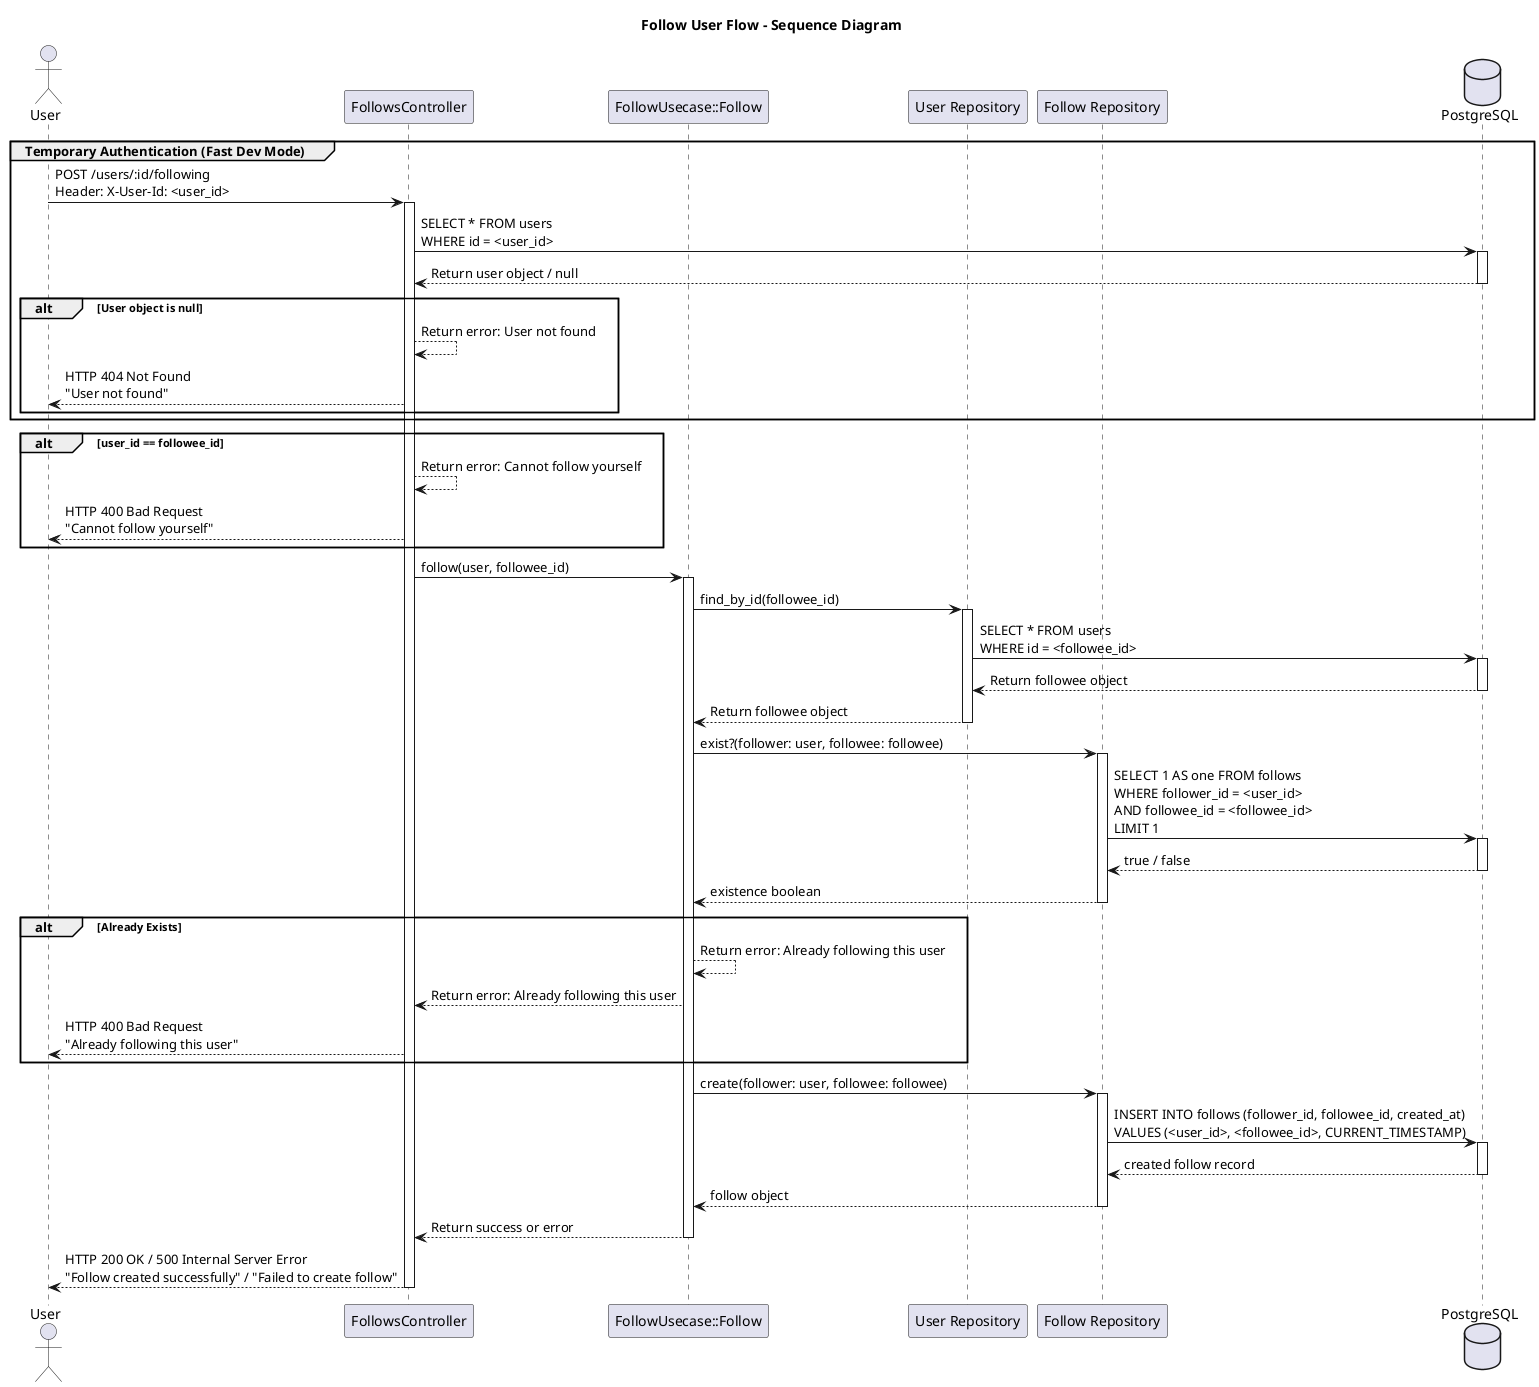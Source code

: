 @startuml Following
title Follow User Flow - Sequence Diagram

/' Define actors and components '/
actor User
participant "FollowsController" as Controller
participant "FollowUsecase::Follow" as Usecase
participant "User Repository" as UserRepository
participant "Follow Repository" as FollowRepository
database "PostgreSQL" as DB

/' Temporary auth via X-User-Id header (for fast development, to be replaced later) '/
group Temporary Authentication (Fast Dev Mode)
    User -> Controller: POST /users/:id/following\nHeader: X-User-Id: <user_id>
    activate Controller

    Controller -> DB: SELECT * FROM users\nWHERE id = <user_id>
    activate DB
    DB --> Controller: Return user object / null
    deactivate DB

    alt User object is null
        Controller --> Controller: Return error: User not found
        Controller --> User: HTTP 404 Not Found\n"User not found"
    end
end group

/' Check: Cannot follow yourself '/
alt user_id == followee_id
    Controller --> Controller: Return error: Cannot follow yourself
    Controller --> User: HTTP 400 Bad Request\n"Cannot follow yourself"
end

/' Controller delegates to usecase with current user and followee_id '/
Controller -> Usecase: follow(user, followee_id)
activate Usecase

/' Usecase queries followee existence '/
Usecase -> UserRepository: find_by_id(followee_id)
activate UserRepository
UserRepository -> DB: SELECT * FROM users\nWHERE id = <followee_id>
activate DB
DB --> UserRepository: Return followee object
deactivate DB
UserRepository --> Usecase: Return followee object
deactivate UserRepository

/' Usecase checks if follow relation already exists '/
Usecase -> FollowRepository: exist?(follower: user, followee: followee)
activate FollowRepository
FollowRepository -> DB: SELECT 1 AS one FROM follows\nWHERE follower_id = <user_id>\nAND followee_id = <followee_id>\nLIMIT 1
activate DB
DB --> FollowRepository: true / false
deactivate DB
FollowRepository --> Usecase: existence boolean
deactivate FollowRepository

/' If follow already exists, return error '/
alt Already Exists
    Usecase --> Usecase: Return error: Already following this user
    Usecase --> Controller: Return error: Already following this user
    Controller --> User: HTTP 400 Bad Request\n"Already following this user"
end

/' Branch: create new follow record if not already exists '/
Usecase -> FollowRepository: create(follower: user, followee: followee)
activate FollowRepository
FollowRepository -> DB: INSERT INTO follows (follower_id, followee_id, created_at)\nVALUES (<user_id>, <followee_id>, CURRENT_TIMESTAMP)
activate DB
DB --> FollowRepository: created follow record
deactivate DB
FollowRepository --> Usecase: follow object
deactivate FollowRepository

/' Usecase returns result to controller '/
Usecase --> Controller: Return success or error
deactivate Usecase

/' Final HTTP response to user '/
Controller --> User: HTTP 200 OK / 500 Internal Server Error\n"Follow created successfully" / "Failed to create follow"
deactivate Controller

@enduml